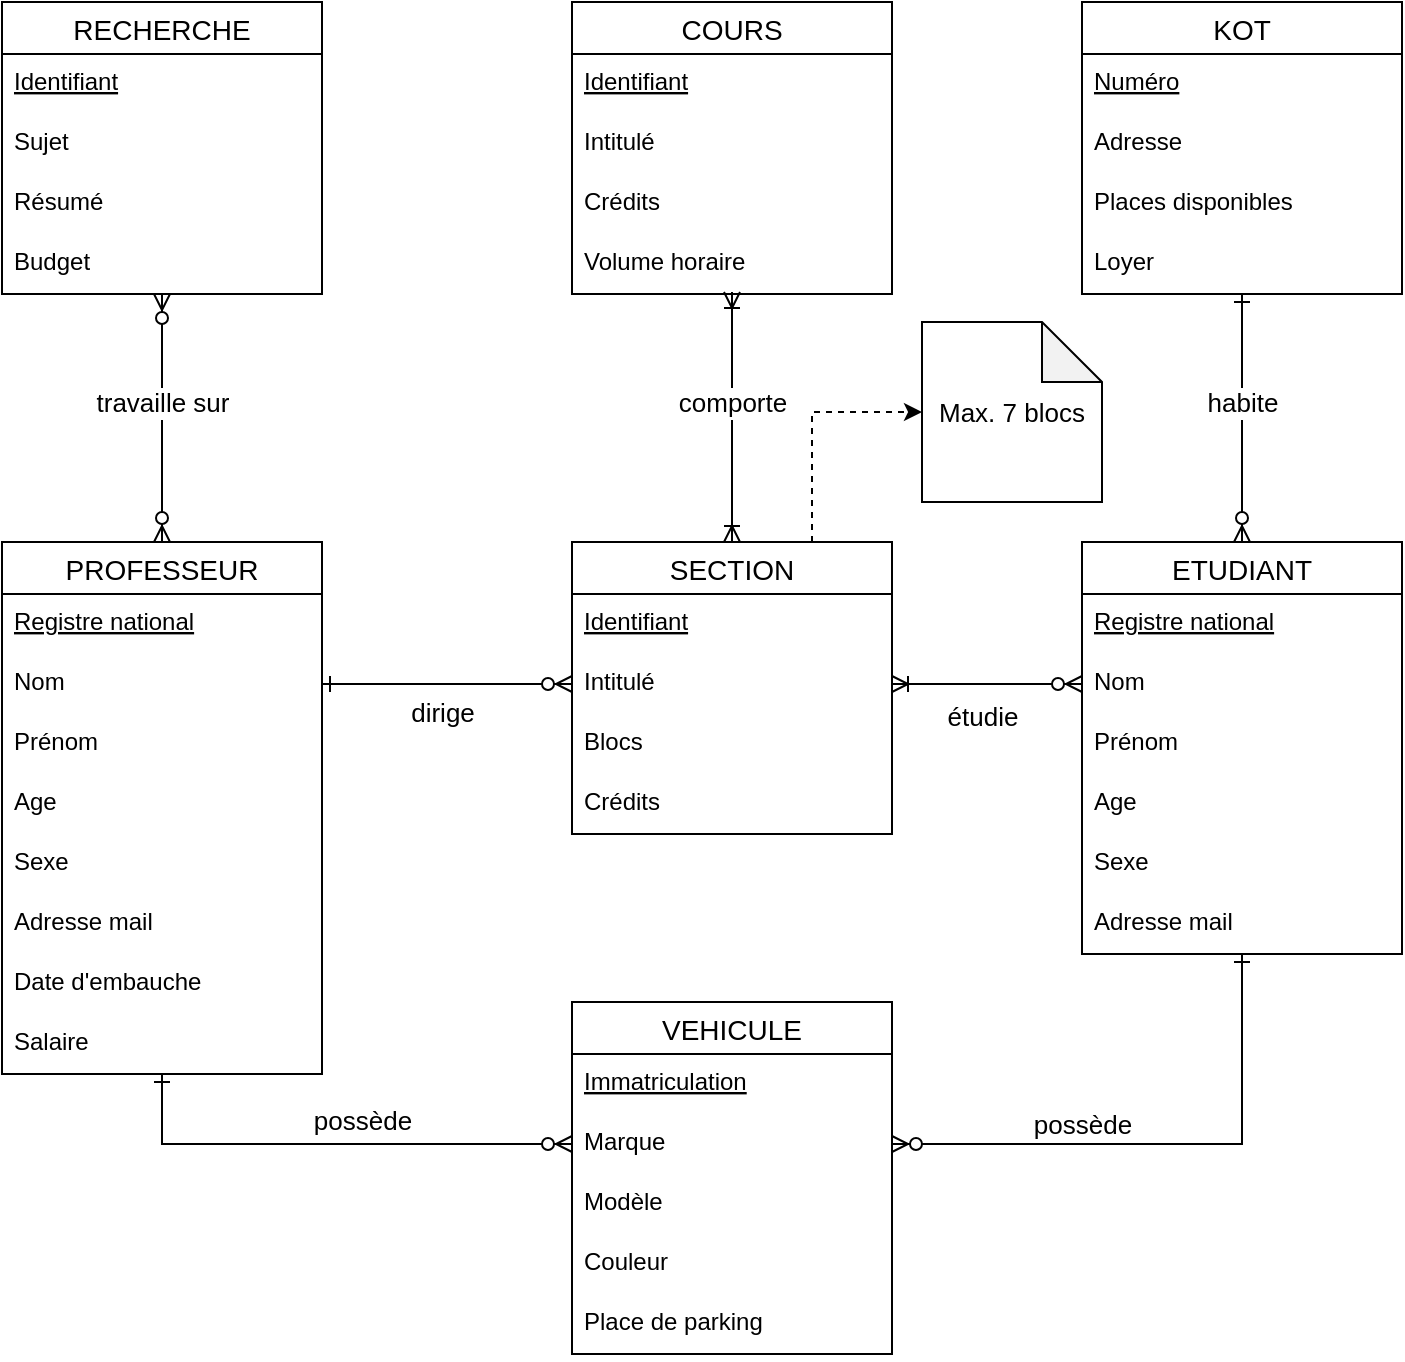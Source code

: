 <mxfile version="14.4.9" type="github">
  <diagram id="R2lEEEUBdFMjLlhIrx00" name="Page-1">
    <mxGraphModel dx="1422" dy="762" grid="1" gridSize="10" guides="1" tooltips="1" connect="1" arrows="1" fold="1" page="1" pageScale="1" pageWidth="850" pageHeight="1100" math="0" shadow="0" extFonts="Permanent Marker^https://fonts.googleapis.com/css?family=Permanent+Marker">
      <root>
        <mxCell id="0" />
        <mxCell id="1" parent="0" />
        <mxCell id="Pkc1GEnXVMNW0tGC9WFH-98" style="edgeStyle=none;rounded=0;orthogonalLoop=1;jettySize=auto;html=1;startArrow=ERzeroToMany;startFill=1;endArrow=ERoneToMany;endFill=0;align=right;exitX=0;exitY=0.5;exitDx=0;exitDy=0;entryX=1;entryY=0.5;entryDx=0;entryDy=0;" parent="1" source="Pkc1GEnXVMNW0tGC9WFH-16" target="Pkc1GEnXVMNW0tGC9WFH-50" edge="1">
          <mxGeometry relative="1" as="geometry" />
        </mxCell>
        <mxCell id="BLVXTx5RpkYoU7Y2Muty-6" value="étudie" style="edgeLabel;html=1;align=center;verticalAlign=top;resizable=0;points=[];fontSize=13;" vertex="1" connectable="0" parent="Pkc1GEnXVMNW0tGC9WFH-98">
          <mxGeometry x="-0.368" relative="1" as="geometry">
            <mxPoint x="-20" y="2" as="offset" />
          </mxGeometry>
        </mxCell>
        <mxCell id="Pkc1GEnXVMNW0tGC9WFH-14" value="ETUDIANT" style="swimlane;fontStyle=0;childLayout=stackLayout;horizontal=1;startSize=26;horizontalStack=0;resizeParent=1;resizeParentMax=0;resizeLast=0;collapsible=1;marginBottom=0;align=center;fontSize=14;" parent="1" vertex="1">
          <mxGeometry x="600" y="330" width="160" height="206" as="geometry" />
        </mxCell>
        <mxCell id="Pkc1GEnXVMNW0tGC9WFH-15" value="Registre national" style="text;strokeColor=none;fillColor=none;spacingLeft=4;spacingRight=4;overflow=hidden;rotatable=0;points=[[0,0.5],[1,0.5]];portConstraint=eastwest;fontSize=12;fontStyle=4;strokeWidth=2;" parent="Pkc1GEnXVMNW0tGC9WFH-14" vertex="1">
          <mxGeometry y="26" width="160" height="30" as="geometry" />
        </mxCell>
        <mxCell id="Pkc1GEnXVMNW0tGC9WFH-16" value="Nom" style="text;strokeColor=none;fillColor=none;spacingLeft=4;spacingRight=4;overflow=hidden;rotatable=0;points=[[0,0.5],[1,0.5]];portConstraint=eastwest;fontSize=12;" parent="Pkc1GEnXVMNW0tGC9WFH-14" vertex="1">
          <mxGeometry y="56" width="160" height="30" as="geometry" />
        </mxCell>
        <mxCell id="Pkc1GEnXVMNW0tGC9WFH-17" value="Prénom" style="text;strokeColor=none;fillColor=none;spacingLeft=4;spacingRight=4;overflow=hidden;rotatable=0;points=[[0,0.5],[1,0.5]];portConstraint=eastwest;fontSize=12;" parent="Pkc1GEnXVMNW0tGC9WFH-14" vertex="1">
          <mxGeometry y="86" width="160" height="30" as="geometry" />
        </mxCell>
        <mxCell id="Pkc1GEnXVMNW0tGC9WFH-25" value="Age&#xa;" style="text;strokeColor=none;fillColor=none;spacingLeft=4;spacingRight=4;overflow=hidden;rotatable=0;points=[[0,0.5],[1,0.5]];portConstraint=eastwest;fontSize=12;" parent="Pkc1GEnXVMNW0tGC9WFH-14" vertex="1">
          <mxGeometry y="116" width="160" height="30" as="geometry" />
        </mxCell>
        <mxCell id="Pkc1GEnXVMNW0tGC9WFH-26" value="Sexe" style="text;strokeColor=none;fillColor=none;spacingLeft=4;spacingRight=4;overflow=hidden;rotatable=0;points=[[0,0.5],[1,0.5]];portConstraint=eastwest;fontSize=12;" parent="Pkc1GEnXVMNW0tGC9WFH-14" vertex="1">
          <mxGeometry y="146" width="160" height="30" as="geometry" />
        </mxCell>
        <mxCell id="Pkc1GEnXVMNW0tGC9WFH-87" value="Adresse mail" style="text;strokeColor=none;fillColor=none;spacingLeft=4;spacingRight=4;overflow=hidden;rotatable=0;points=[[0,0.5],[1,0.5]];portConstraint=eastwest;fontSize=12;" parent="Pkc1GEnXVMNW0tGC9WFH-14" vertex="1">
          <mxGeometry y="176" width="160" height="30" as="geometry" />
        </mxCell>
        <mxCell id="BLVXTx5RpkYoU7Y2Muty-2" style="edgeStyle=orthogonalEdgeStyle;rounded=0;orthogonalLoop=1;jettySize=auto;html=1;exitX=0.5;exitY=0;exitDx=0;exitDy=0;startArrow=ERzeroToMany;startFill=1;endArrow=ERzeroToMany;endFill=1;" edge="1" parent="1" source="Pkc1GEnXVMNW0tGC9WFH-28" target="Pkc1GEnXVMNW0tGC9WFH-81">
          <mxGeometry relative="1" as="geometry" />
        </mxCell>
        <mxCell id="BLVXTx5RpkYoU7Y2Muty-12" value="travaille sur" style="edgeLabel;html=1;align=center;verticalAlign=bottom;resizable=0;points=[];fontSize=13;horizontal=1;" vertex="1" connectable="0" parent="BLVXTx5RpkYoU7Y2Muty-2">
          <mxGeometry x="0.29" relative="1" as="geometry">
            <mxPoint y="20" as="offset" />
          </mxGeometry>
        </mxCell>
        <mxCell id="Pkc1GEnXVMNW0tGC9WFH-28" value="PROFESSEUR" style="swimlane;fontStyle=0;childLayout=stackLayout;horizontal=1;startSize=26;horizontalStack=0;resizeParent=1;resizeParentMax=0;resizeLast=0;collapsible=1;marginBottom=0;align=center;fontSize=14;" parent="1" vertex="1">
          <mxGeometry x="60" y="330" width="160" height="266" as="geometry" />
        </mxCell>
        <mxCell id="Pkc1GEnXVMNW0tGC9WFH-29" value="Registre national" style="text;strokeColor=none;fillColor=none;spacingLeft=4;spacingRight=4;overflow=hidden;rotatable=0;points=[[0,0.5],[1,0.5]];portConstraint=eastwest;fontSize=12;fontStyle=4;strokeWidth=2;" parent="Pkc1GEnXVMNW0tGC9WFH-28" vertex="1">
          <mxGeometry y="26" width="160" height="30" as="geometry" />
        </mxCell>
        <mxCell id="Pkc1GEnXVMNW0tGC9WFH-30" value="Nom" style="text;strokeColor=none;fillColor=none;spacingLeft=4;spacingRight=4;overflow=hidden;rotatable=0;points=[[0,0.5],[1,0.5]];portConstraint=eastwest;fontSize=12;" parent="Pkc1GEnXVMNW0tGC9WFH-28" vertex="1">
          <mxGeometry y="56" width="160" height="30" as="geometry" />
        </mxCell>
        <mxCell id="Pkc1GEnXVMNW0tGC9WFH-31" value="Prénom" style="text;strokeColor=none;fillColor=none;spacingLeft=4;spacingRight=4;overflow=hidden;rotatable=0;points=[[0,0.5],[1,0.5]];portConstraint=eastwest;fontSize=12;" parent="Pkc1GEnXVMNW0tGC9WFH-28" vertex="1">
          <mxGeometry y="86" width="160" height="30" as="geometry" />
        </mxCell>
        <mxCell id="Pkc1GEnXVMNW0tGC9WFH-32" value="Age&#xa;" style="text;strokeColor=none;fillColor=none;spacingLeft=4;spacingRight=4;overflow=hidden;rotatable=0;points=[[0,0.5],[1,0.5]];portConstraint=eastwest;fontSize=12;" parent="Pkc1GEnXVMNW0tGC9WFH-28" vertex="1">
          <mxGeometry y="116" width="160" height="30" as="geometry" />
        </mxCell>
        <mxCell id="Pkc1GEnXVMNW0tGC9WFH-33" value="Sexe" style="text;strokeColor=none;fillColor=none;spacingLeft=4;spacingRight=4;overflow=hidden;rotatable=0;points=[[0,0.5],[1,0.5]];portConstraint=eastwest;fontSize=12;" parent="Pkc1GEnXVMNW0tGC9WFH-28" vertex="1">
          <mxGeometry y="146" width="160" height="30" as="geometry" />
        </mxCell>
        <mxCell id="Pkc1GEnXVMNW0tGC9WFH-88" value="Adresse mail" style="text;strokeColor=none;fillColor=none;spacingLeft=4;spacingRight=4;overflow=hidden;rotatable=0;points=[[0,0.5],[1,0.5]];portConstraint=eastwest;fontSize=12;" parent="Pkc1GEnXVMNW0tGC9WFH-28" vertex="1">
          <mxGeometry y="176" width="160" height="30" as="geometry" />
        </mxCell>
        <mxCell id="Pkc1GEnXVMNW0tGC9WFH-34" value="Date d&#39;embauche" style="text;strokeColor=none;fillColor=none;spacingLeft=4;spacingRight=4;overflow=hidden;rotatable=0;points=[[0,0.5],[1,0.5]];portConstraint=eastwest;fontSize=12;" parent="Pkc1GEnXVMNW0tGC9WFH-28" vertex="1">
          <mxGeometry y="206" width="160" height="30" as="geometry" />
        </mxCell>
        <mxCell id="Pkc1GEnXVMNW0tGC9WFH-55" value="Salaire" style="text;strokeColor=none;fillColor=none;spacingLeft=4;spacingRight=4;overflow=hidden;rotatable=0;points=[[0,0.5],[1,0.5]];portConstraint=eastwest;fontSize=12;" parent="Pkc1GEnXVMNW0tGC9WFH-28" vertex="1">
          <mxGeometry y="236" width="160" height="30" as="geometry" />
        </mxCell>
        <mxCell id="Pkc1GEnXVMNW0tGC9WFH-99" style="edgeStyle=none;rounded=0;orthogonalLoop=1;jettySize=auto;html=1;startArrow=ERzeroToMany;startFill=1;endArrow=ERone;endFill=0;align=right;entryX=1;entryY=0.5;entryDx=0;entryDy=0;exitX=0;exitY=0.5;exitDx=0;exitDy=0;" parent="1" source="Pkc1GEnXVMNW0tGC9WFH-50" target="Pkc1GEnXVMNW0tGC9WFH-30" edge="1">
          <mxGeometry relative="1" as="geometry">
            <mxPoint x="460" y="331" as="sourcePoint" />
          </mxGeometry>
        </mxCell>
        <mxCell id="BLVXTx5RpkYoU7Y2Muty-5" value="dirige" style="edgeLabel;html=1;align=center;verticalAlign=top;resizable=0;points=[];fontSize=13;" vertex="1" connectable="0" parent="Pkc1GEnXVMNW0tGC9WFH-99">
          <mxGeometry x="-0.184" relative="1" as="geometry">
            <mxPoint x="-14" as="offset" />
          </mxGeometry>
        </mxCell>
        <mxCell id="BLVXTx5RpkYoU7Y2Muty-15" style="edgeStyle=orthogonalEdgeStyle;rounded=0;orthogonalLoop=1;jettySize=auto;html=1;exitX=0.75;exitY=0;exitDx=0;exitDy=0;entryX=0;entryY=0.5;entryDx=0;entryDy=0;entryPerimeter=0;startArrow=none;startFill=0;endArrow=classic;endFill=1;fontSize=13;dashed=1;strokeWidth=1;" edge="1" parent="1" source="Pkc1GEnXVMNW0tGC9WFH-48" target="BLVXTx5RpkYoU7Y2Muty-14">
          <mxGeometry relative="1" as="geometry" />
        </mxCell>
        <mxCell id="Pkc1GEnXVMNW0tGC9WFH-48" value="SECTION" style="swimlane;fontStyle=0;childLayout=stackLayout;horizontal=1;startSize=26;horizontalStack=0;resizeParent=1;resizeParentMax=0;resizeLast=0;collapsible=1;marginBottom=0;align=center;fontSize=14;" parent="1" vertex="1">
          <mxGeometry x="345" y="330" width="160" height="146" as="geometry" />
        </mxCell>
        <mxCell id="Pkc1GEnXVMNW0tGC9WFH-49" value="Identifiant" style="text;strokeColor=none;fillColor=none;spacingLeft=4;spacingRight=4;overflow=hidden;rotatable=0;points=[[0,0.5],[1,0.5]];portConstraint=eastwest;fontSize=12;fontStyle=4;strokeWidth=2;" parent="Pkc1GEnXVMNW0tGC9WFH-48" vertex="1">
          <mxGeometry y="26" width="160" height="30" as="geometry" />
        </mxCell>
        <mxCell id="Pkc1GEnXVMNW0tGC9WFH-50" value="Intitulé" style="text;strokeColor=none;fillColor=none;spacingLeft=4;spacingRight=4;overflow=hidden;rotatable=0;points=[[0,0.5],[1,0.5]];portConstraint=eastwest;fontSize=12;" parent="Pkc1GEnXVMNW0tGC9WFH-48" vertex="1">
          <mxGeometry y="56" width="160" height="30" as="geometry" />
        </mxCell>
        <mxCell id="Pkc1GEnXVMNW0tGC9WFH-51" value="Blocs&#xa;" style="text;strokeColor=none;fillColor=none;spacingLeft=4;spacingRight=4;overflow=hidden;rotatable=0;points=[[0,0.5],[1,0.5]];portConstraint=eastwest;fontSize=12;" parent="Pkc1GEnXVMNW0tGC9WFH-48" vertex="1">
          <mxGeometry y="86" width="160" height="30" as="geometry" />
        </mxCell>
        <mxCell id="Pkc1GEnXVMNW0tGC9WFH-54" value="Crédits" style="text;strokeColor=none;fillColor=none;spacingLeft=4;spacingRight=4;overflow=hidden;rotatable=0;points=[[0,0.5],[1,0.5]];portConstraint=eastwest;fontSize=12;" parent="Pkc1GEnXVMNW0tGC9WFH-48" vertex="1">
          <mxGeometry y="116" width="160" height="30" as="geometry" />
        </mxCell>
        <mxCell id="Pkc1GEnXVMNW0tGC9WFH-94" style="edgeStyle=orthogonalEdgeStyle;rounded=0;orthogonalLoop=1;jettySize=auto;html=1;startArrow=ERoneToMany;startFill=0;endArrow=ERoneToMany;endFill=0;align=right;exitX=0.5;exitY=0.967;exitDx=0;exitDy=0;exitPerimeter=0;" parent="1" source="Pkc1GEnXVMNW0tGC9WFH-66" target="Pkc1GEnXVMNW0tGC9WFH-48" edge="1">
          <mxGeometry relative="1" as="geometry">
            <mxPoint x="400" y="206" as="sourcePoint" />
          </mxGeometry>
        </mxCell>
        <mxCell id="BLVXTx5RpkYoU7Y2Muty-13" value="comporte" style="edgeLabel;html=1;align=center;verticalAlign=bottom;resizable=0;points=[];fontSize=13;horizontal=1;" vertex="1" connectable="0" parent="Pkc1GEnXVMNW0tGC9WFH-94">
          <mxGeometry x="-0.312" relative="1" as="geometry">
            <mxPoint y="21.99" as="offset" />
          </mxGeometry>
        </mxCell>
        <mxCell id="Pkc1GEnXVMNW0tGC9WFH-61" value="COURS" style="swimlane;fontStyle=0;childLayout=stackLayout;horizontal=1;startSize=26;horizontalStack=0;resizeParent=1;resizeParentMax=0;resizeLast=0;collapsible=1;marginBottom=0;align=center;fontSize=14;" parent="1" vertex="1">
          <mxGeometry x="345" y="60" width="160" height="146" as="geometry" />
        </mxCell>
        <mxCell id="Pkc1GEnXVMNW0tGC9WFH-62" value="Identifiant" style="text;strokeColor=none;fillColor=none;spacingLeft=4;spacingRight=4;overflow=hidden;rotatable=0;points=[[0,0.5],[1,0.5]];portConstraint=eastwest;fontSize=12;fontStyle=4;strokeWidth=2;" parent="Pkc1GEnXVMNW0tGC9WFH-61" vertex="1">
          <mxGeometry y="26" width="160" height="30" as="geometry" />
        </mxCell>
        <mxCell id="Pkc1GEnXVMNW0tGC9WFH-63" value="Intitulé" style="text;strokeColor=none;fillColor=none;spacingLeft=4;spacingRight=4;overflow=hidden;rotatable=0;points=[[0,0.5],[1,0.5]];portConstraint=eastwest;fontSize=12;" parent="Pkc1GEnXVMNW0tGC9WFH-61" vertex="1">
          <mxGeometry y="56" width="160" height="30" as="geometry" />
        </mxCell>
        <mxCell id="Pkc1GEnXVMNW0tGC9WFH-65" value="Crédits" style="text;strokeColor=none;fillColor=none;spacingLeft=4;spacingRight=4;overflow=hidden;rotatable=0;points=[[0,0.5],[1,0.5]];portConstraint=eastwest;fontSize=12;" parent="Pkc1GEnXVMNW0tGC9WFH-61" vertex="1">
          <mxGeometry y="86" width="160" height="30" as="geometry" />
        </mxCell>
        <mxCell id="Pkc1GEnXVMNW0tGC9WFH-66" value="Volume horaire" style="text;strokeColor=none;fillColor=none;spacingLeft=4;spacingRight=4;overflow=hidden;rotatable=0;points=[[0,0.5],[1,0.5]];portConstraint=eastwest;fontSize=12;" parent="Pkc1GEnXVMNW0tGC9WFH-61" vertex="1">
          <mxGeometry y="116" width="160" height="30" as="geometry" />
        </mxCell>
        <mxCell id="Pkc1GEnXVMNW0tGC9WFH-95" style="rounded=0;orthogonalLoop=1;jettySize=auto;html=1;startArrow=ERzeroToMany;startFill=1;endArrow=ERone;endFill=0;align=right;edgeStyle=orthogonalEdgeStyle;exitX=0;exitY=0.5;exitDx=0;exitDy=0;" parent="1" source="Pkc1GEnXVMNW0tGC9WFH-70" target="Pkc1GEnXVMNW0tGC9WFH-28" edge="1">
          <mxGeometry relative="1" as="geometry" />
        </mxCell>
        <mxCell id="BLVXTx5RpkYoU7Y2Muty-9" value="possède" style="edgeLabel;html=1;align=center;verticalAlign=bottom;resizable=0;points=[];fontSize=13;" vertex="1" connectable="0" parent="Pkc1GEnXVMNW0tGC9WFH-95">
          <mxGeometry x="-0.525" y="-2" relative="1" as="geometry">
            <mxPoint x="-48" as="offset" />
          </mxGeometry>
        </mxCell>
        <mxCell id="Pkc1GEnXVMNW0tGC9WFH-68" value="VEHICULE" style="swimlane;fontStyle=0;childLayout=stackLayout;horizontal=1;startSize=26;horizontalStack=0;resizeParent=1;resizeParentMax=0;resizeLast=0;collapsible=1;marginBottom=0;align=center;fontSize=14;" parent="1" vertex="1">
          <mxGeometry x="345" y="560" width="160" height="176" as="geometry" />
        </mxCell>
        <mxCell id="Pkc1GEnXVMNW0tGC9WFH-69" value="Immatriculation" style="text;strokeColor=none;fillColor=none;spacingLeft=4;spacingRight=4;overflow=hidden;rotatable=0;points=[[0,0.5],[1,0.5]];portConstraint=eastwest;fontSize=12;fontStyle=4;strokeWidth=2;" parent="Pkc1GEnXVMNW0tGC9WFH-68" vertex="1">
          <mxGeometry y="26" width="160" height="30" as="geometry" />
        </mxCell>
        <mxCell id="Pkc1GEnXVMNW0tGC9WFH-70" value="Marque" style="text;strokeColor=none;fillColor=none;spacingLeft=4;spacingRight=4;overflow=hidden;rotatable=0;points=[[0,0.5],[1,0.5]];portConstraint=eastwest;fontSize=12;" parent="Pkc1GEnXVMNW0tGC9WFH-68" vertex="1">
          <mxGeometry y="56" width="160" height="30" as="geometry" />
        </mxCell>
        <mxCell id="Pkc1GEnXVMNW0tGC9WFH-71" value="Modèle" style="text;strokeColor=none;fillColor=none;spacingLeft=4;spacingRight=4;overflow=hidden;rotatable=0;points=[[0,0.5],[1,0.5]];portConstraint=eastwest;fontSize=12;" parent="Pkc1GEnXVMNW0tGC9WFH-68" vertex="1">
          <mxGeometry y="86" width="160" height="30" as="geometry" />
        </mxCell>
        <mxCell id="Pkc1GEnXVMNW0tGC9WFH-73" value="Couleur" style="text;strokeColor=none;fillColor=none;spacingLeft=4;spacingRight=4;overflow=hidden;rotatable=0;points=[[0,0.5],[1,0.5]];portConstraint=eastwest;fontSize=12;" parent="Pkc1GEnXVMNW0tGC9WFH-68" vertex="1">
          <mxGeometry y="116" width="160" height="30" as="geometry" />
        </mxCell>
        <mxCell id="Pkc1GEnXVMNW0tGC9WFH-72" value="Place de parking" style="text;strokeColor=none;fillColor=none;spacingLeft=4;spacingRight=4;overflow=hidden;rotatable=0;points=[[0,0.5],[1,0.5]];portConstraint=eastwest;fontSize=12;" parent="Pkc1GEnXVMNW0tGC9WFH-68" vertex="1">
          <mxGeometry y="146" width="160" height="30" as="geometry" />
        </mxCell>
        <mxCell id="Pkc1GEnXVMNW0tGC9WFH-74" value="KOT" style="swimlane;fontStyle=0;childLayout=stackLayout;horizontal=1;startSize=26;horizontalStack=0;resizeParent=1;resizeParentMax=0;resizeLast=0;collapsible=1;marginBottom=0;align=center;fontSize=14;" parent="1" vertex="1">
          <mxGeometry x="600" y="60" width="160" height="146" as="geometry" />
        </mxCell>
        <mxCell id="Pkc1GEnXVMNW0tGC9WFH-75" value="Numéro" style="text;strokeColor=none;fillColor=none;spacingLeft=4;spacingRight=4;overflow=hidden;rotatable=0;points=[[0,0.5],[1,0.5]];portConstraint=eastwest;fontSize=12;fontStyle=4;strokeWidth=2;" parent="Pkc1GEnXVMNW0tGC9WFH-74" vertex="1">
          <mxGeometry y="26" width="160" height="30" as="geometry" />
        </mxCell>
        <mxCell id="Pkc1GEnXVMNW0tGC9WFH-76" value="Adresse" style="text;strokeColor=none;fillColor=none;spacingLeft=4;spacingRight=4;overflow=hidden;rotatable=0;points=[[0,0.5],[1,0.5]];portConstraint=eastwest;fontSize=12;" parent="Pkc1GEnXVMNW0tGC9WFH-74" vertex="1">
          <mxGeometry y="56" width="160" height="30" as="geometry" />
        </mxCell>
        <mxCell id="Pkc1GEnXVMNW0tGC9WFH-77" value="Places disponibles" style="text;strokeColor=none;fillColor=none;spacingLeft=4;spacingRight=4;overflow=hidden;rotatable=0;points=[[0,0.5],[1,0.5]];portConstraint=eastwest;fontSize=12;" parent="Pkc1GEnXVMNW0tGC9WFH-74" vertex="1">
          <mxGeometry y="86" width="160" height="30" as="geometry" />
        </mxCell>
        <mxCell id="Pkc1GEnXVMNW0tGC9WFH-79" value="Loyer" style="text;strokeColor=none;fillColor=none;spacingLeft=4;spacingRight=4;overflow=hidden;rotatable=0;points=[[0,0.5],[1,0.5]];portConstraint=eastwest;fontSize=12;" parent="Pkc1GEnXVMNW0tGC9WFH-74" vertex="1">
          <mxGeometry y="116" width="160" height="30" as="geometry" />
        </mxCell>
        <mxCell id="Pkc1GEnXVMNW0tGC9WFH-81" value="RECHERCHE" style="swimlane;fontStyle=0;childLayout=stackLayout;horizontal=1;startSize=26;horizontalStack=0;resizeParent=1;resizeParentMax=0;resizeLast=0;collapsible=1;marginBottom=0;align=center;fontSize=14;" parent="1" vertex="1">
          <mxGeometry x="60" y="60" width="160" height="146" as="geometry" />
        </mxCell>
        <mxCell id="Pkc1GEnXVMNW0tGC9WFH-82" value="Identifiant" style="text;strokeColor=none;fillColor=none;spacingLeft=4;spacingRight=4;overflow=hidden;rotatable=0;points=[[0,0.5],[1,0.5]];portConstraint=eastwest;fontSize=12;fontStyle=4;strokeWidth=2;" parent="Pkc1GEnXVMNW0tGC9WFH-81" vertex="1">
          <mxGeometry y="26" width="160" height="30" as="geometry" />
        </mxCell>
        <mxCell id="Pkc1GEnXVMNW0tGC9WFH-83" value="Sujet" style="text;strokeColor=none;fillColor=none;spacingLeft=4;spacingRight=4;overflow=hidden;rotatable=0;points=[[0,0.5],[1,0.5]];portConstraint=eastwest;fontSize=12;" parent="Pkc1GEnXVMNW0tGC9WFH-81" vertex="1">
          <mxGeometry y="56" width="160" height="30" as="geometry" />
        </mxCell>
        <mxCell id="Pkc1GEnXVMNW0tGC9WFH-84" value="Résumé" style="text;strokeColor=none;fillColor=none;spacingLeft=4;spacingRight=4;overflow=hidden;rotatable=0;points=[[0,0.5],[1,0.5]];portConstraint=eastwest;fontSize=12;" parent="Pkc1GEnXVMNW0tGC9WFH-81" vertex="1">
          <mxGeometry y="86" width="160" height="30" as="geometry" />
        </mxCell>
        <mxCell id="Pkc1GEnXVMNW0tGC9WFH-85" value="Budget" style="text;strokeColor=none;fillColor=none;spacingLeft=4;spacingRight=4;overflow=hidden;rotatable=0;points=[[0,0.5],[1,0.5]];portConstraint=eastwest;fontSize=12;" parent="Pkc1GEnXVMNW0tGC9WFH-81" vertex="1">
          <mxGeometry y="116" width="160" height="30" as="geometry" />
        </mxCell>
        <mxCell id="Pkc1GEnXVMNW0tGC9WFH-96" style="edgeStyle=orthogonalEdgeStyle;rounded=0;orthogonalLoop=1;jettySize=auto;html=1;startArrow=ERone;startFill=0;endArrow=ERzeroToMany;endFill=1;align=right;entryX=1;entryY=0.5;entryDx=0;entryDy=0;" parent="1" source="Pkc1GEnXVMNW0tGC9WFH-14" target="Pkc1GEnXVMNW0tGC9WFH-70" edge="1">
          <mxGeometry relative="1" as="geometry" />
        </mxCell>
        <mxCell id="BLVXTx5RpkYoU7Y2Muty-10" value="possède" style="edgeLabel;html=1;align=center;verticalAlign=bottom;resizable=0;points=[];fontSize=13;" vertex="1" connectable="0" parent="Pkc1GEnXVMNW0tGC9WFH-96">
          <mxGeometry x="0.23" y="3" relative="1" as="geometry">
            <mxPoint x="-9" y="-3" as="offset" />
          </mxGeometry>
        </mxCell>
        <mxCell id="Pkc1GEnXVMNW0tGC9WFH-100" style="edgeStyle=none;rounded=0;orthogonalLoop=1;jettySize=auto;html=1;startArrow=ERzeroToMany;startFill=1;endArrow=ERone;endFill=0;align=right;" parent="1" source="Pkc1GEnXVMNW0tGC9WFH-14" target="Pkc1GEnXVMNW0tGC9WFH-74" edge="1">
          <mxGeometry relative="1" as="geometry" />
        </mxCell>
        <mxCell id="BLVXTx5RpkYoU7Y2Muty-11" value="habite" style="edgeLabel;html=1;align=center;verticalAlign=bottom;resizable=0;points=[];horizontal=1;fontSize=13;" vertex="1" connectable="0" parent="Pkc1GEnXVMNW0tGC9WFH-100">
          <mxGeometry x="0.403" y="-2" relative="1" as="geometry">
            <mxPoint x="-2" y="27" as="offset" />
          </mxGeometry>
        </mxCell>
        <mxCell id="BLVXTx5RpkYoU7Y2Muty-14" value="Max. 7 blocs" style="shape=note;whiteSpace=wrap;html=1;backgroundOutline=1;darkOpacity=0.05;fontSize=13;" vertex="1" parent="1">
          <mxGeometry x="520" y="220" width="90" height="90" as="geometry" />
        </mxCell>
      </root>
    </mxGraphModel>
  </diagram>
</mxfile>
